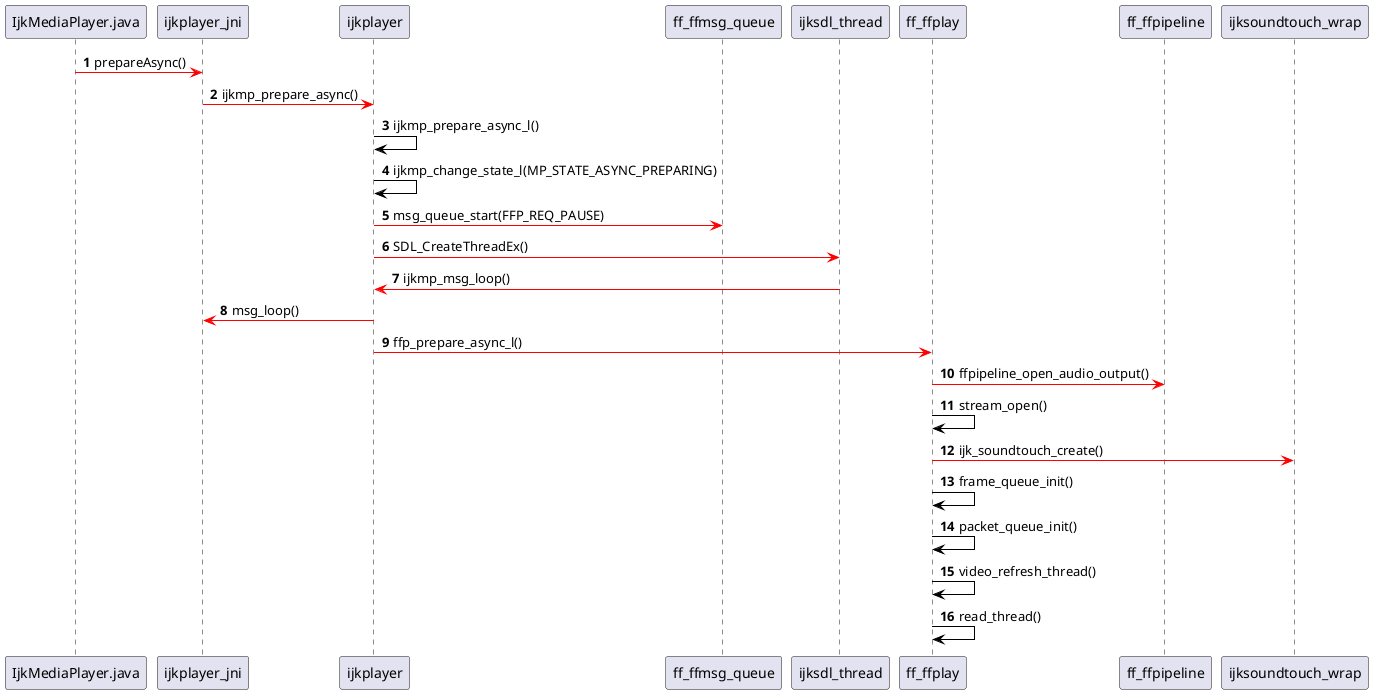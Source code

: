 @startuml
autonumber

IjkMediaPlayer.java [#FF0000]-> ijkplayer_jni:prepareAsync()

ijkplayer_jni [#FF0000]-> ijkplayer:ijkmp_prepare_async()

ijkplayer [#000000]-> ijkplayer:ijkmp_prepare_async_l()

ijkplayer [#000000]-> ijkplayer:ijkmp_change_state_l(MP_STATE_ASYNC_PREPARING)

ijkplayer [#FF0000]-> ff_ffmsg_queue:msg_queue_start(FFP_REQ_PAUSE)

ijkplayer [#FF0000]-> ijksdl_thread:SDL_CreateThreadEx()

ijksdl_thread [#FF0000]-> ijkplayer:ijkmp_msg_loop()

ijkplayer [#FF0000]-> ijkplayer_jni:msg_loop()

ijkplayer [#FF0000]-> ff_ffplay:ffp_prepare_async_l()

ff_ffplay [#FF0000]-> ff_ffpipeline:ffpipeline_open_audio_output()

ff_ffplay [#000000]-> ff_ffplay:stream_open()

ff_ffplay [#FF0000]-> ijksoundtouch_wrap:ijk_soundtouch_create()

ff_ffplay [#000000]-> ff_ffplay:frame_queue_init()

ff_ffplay [#000000]-> ff_ffplay:packet_queue_init()

ff_ffplay [#000000]-> ff_ffplay:video_refresh_thread()

ff_ffplay [#000000]-> ff_ffplay:read_thread()



@enduml